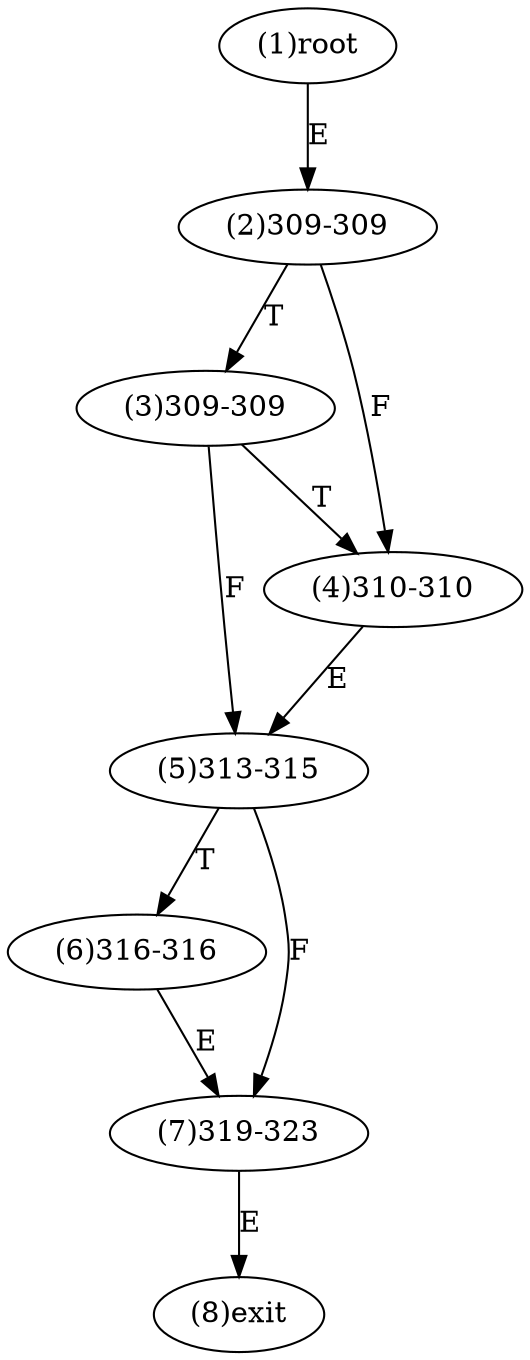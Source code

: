digraph "" { 
1[ label="(1)root"];
2[ label="(2)309-309"];
3[ label="(3)309-309"];
4[ label="(4)310-310"];
5[ label="(5)313-315"];
6[ label="(6)316-316"];
7[ label="(7)319-323"];
8[ label="(8)exit"];
1->2[ label="E"];
2->4[ label="F"];
2->3[ label="T"];
3->5[ label="F"];
3->4[ label="T"];
4->5[ label="E"];
5->7[ label="F"];
5->6[ label="T"];
6->7[ label="E"];
7->8[ label="E"];
}